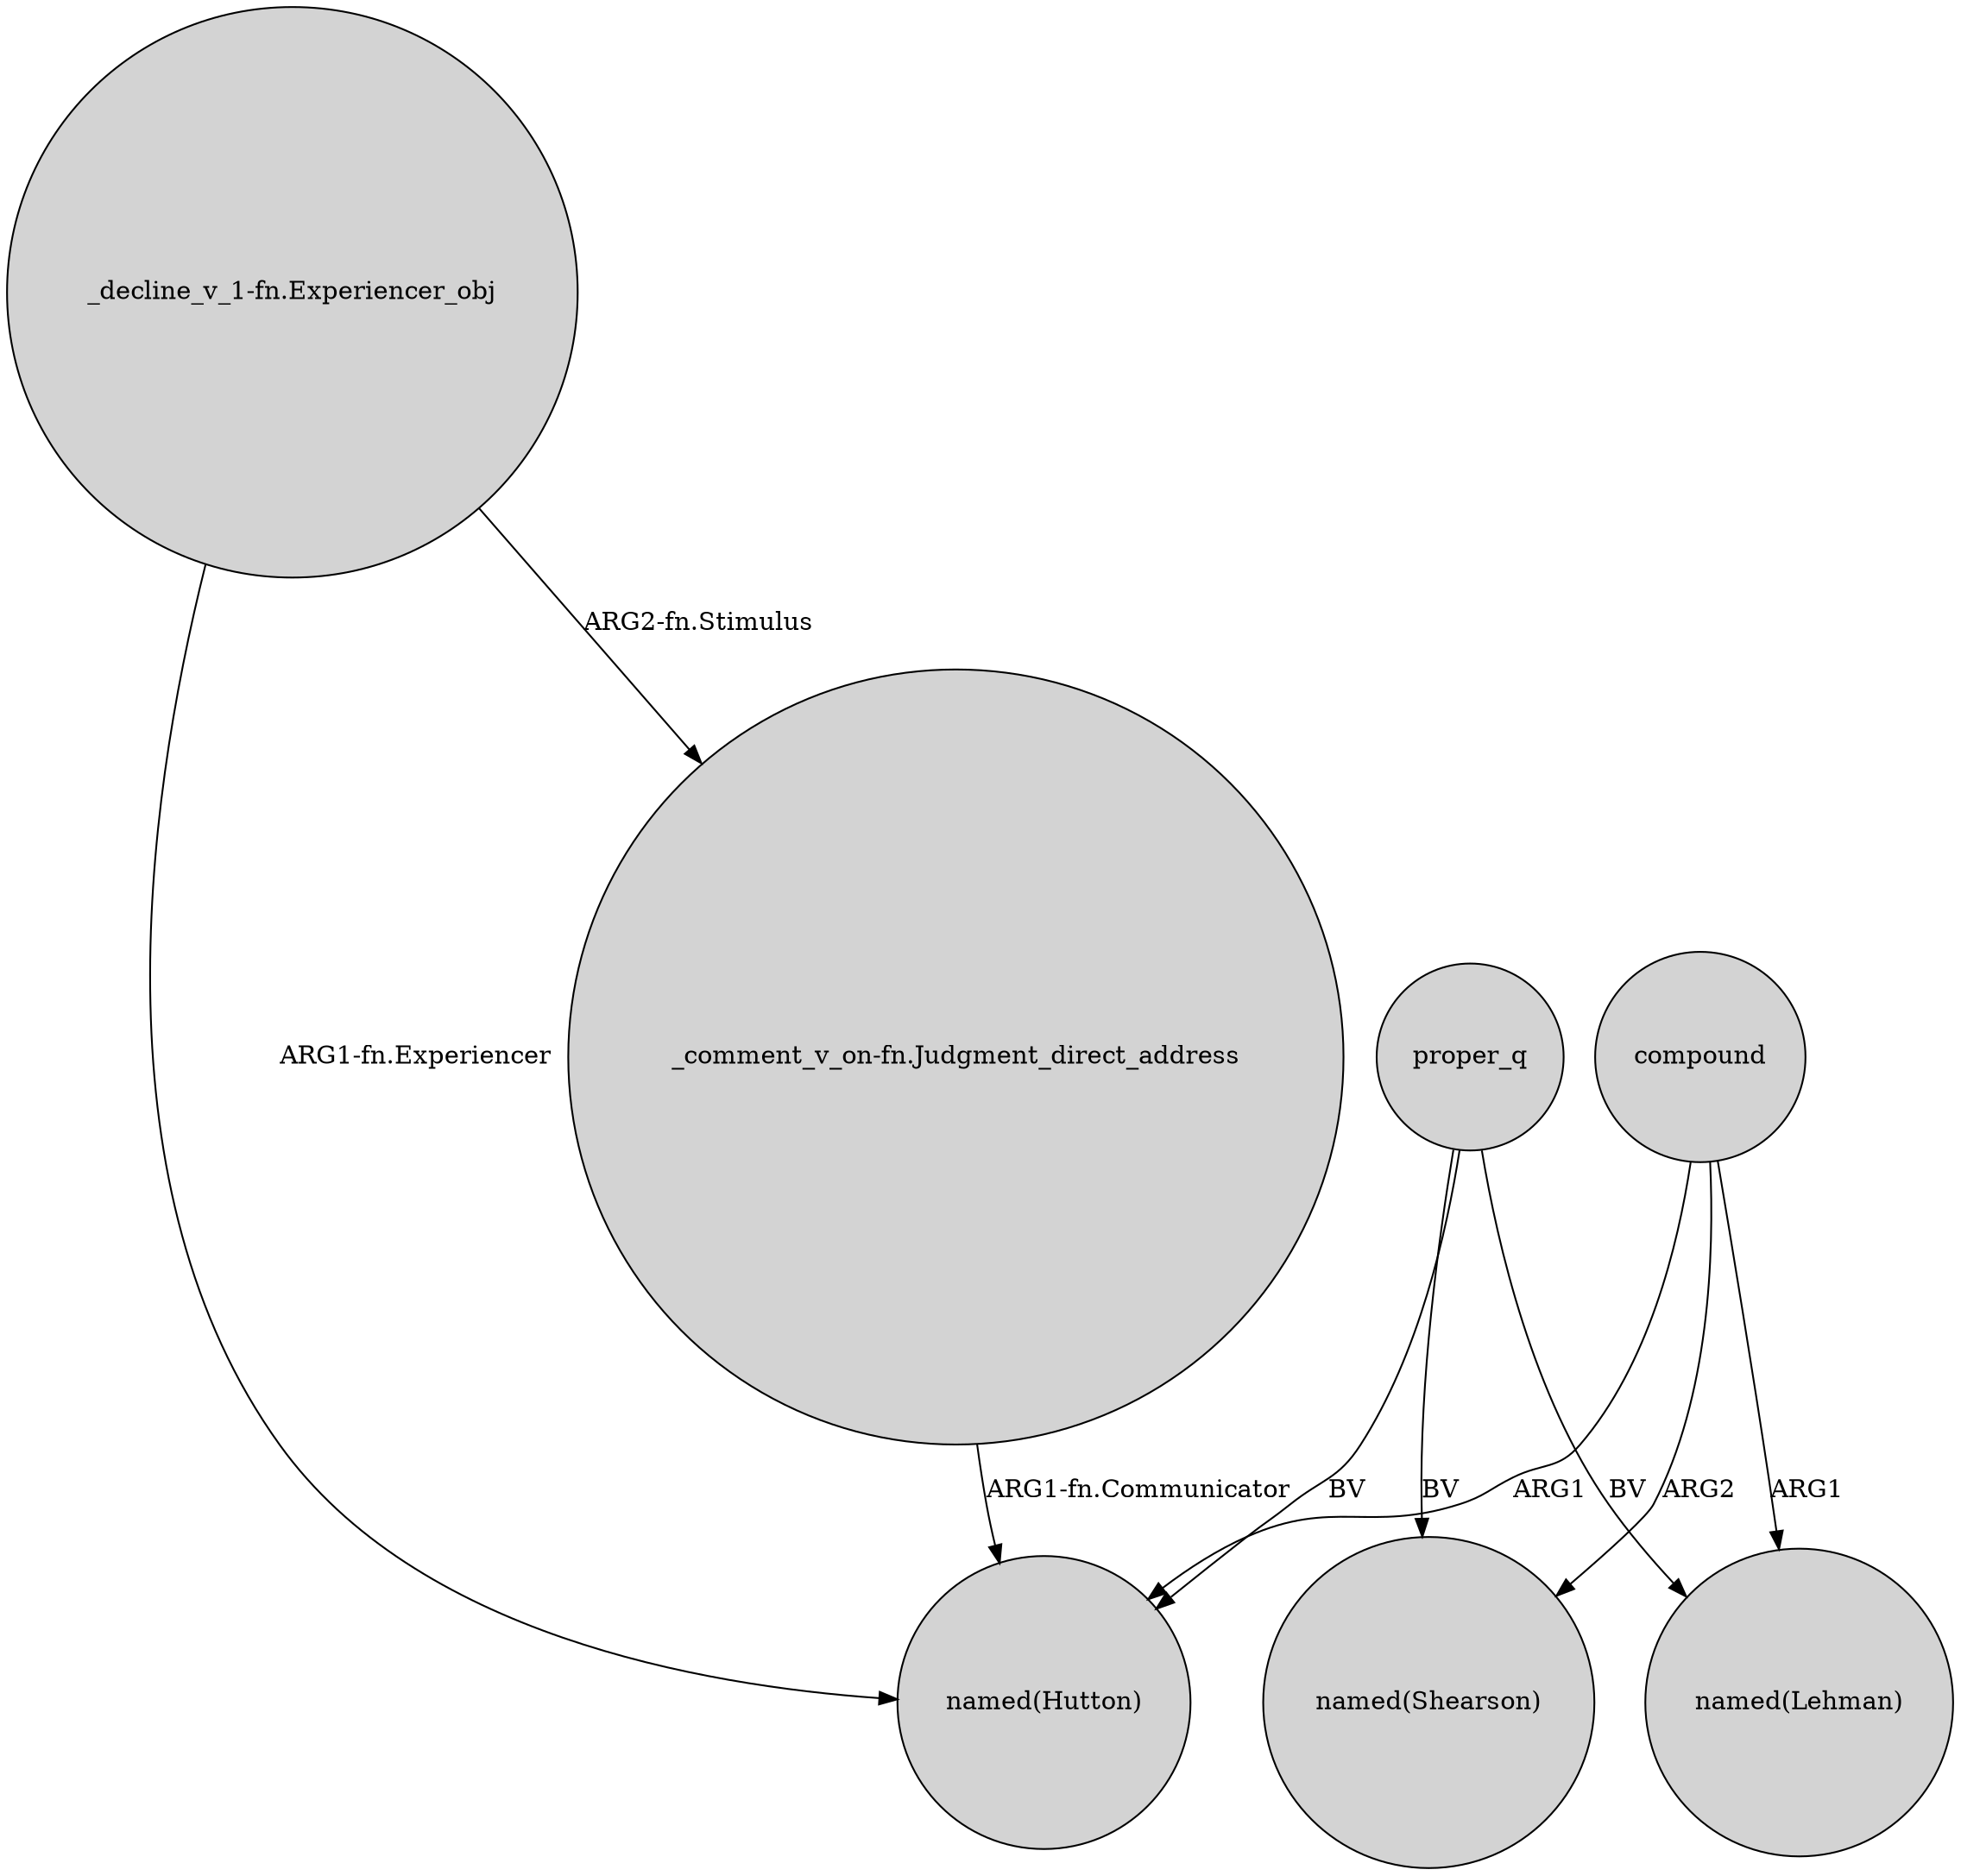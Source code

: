 digraph {
	node [shape=circle style=filled]
	"_comment_v_on-fn.Judgment_direct_address" -> "named(Hutton)" [label="ARG1-fn.Communicator"]
	compound -> "named(Hutton)" [label=ARG1]
	proper_q -> "named(Hutton)" [label=BV]
	proper_q -> "named(Lehman)" [label=BV]
	"_decline_v_1-fn.Experiencer_obj" -> "named(Hutton)" [label="ARG1-fn.Experiencer"]
	compound -> "named(Shearson)" [label=ARG2]
	proper_q -> "named(Shearson)" [label=BV]
	compound -> "named(Lehman)" [label=ARG1]
	"_decline_v_1-fn.Experiencer_obj" -> "_comment_v_on-fn.Judgment_direct_address" [label="ARG2-fn.Stimulus"]
}
